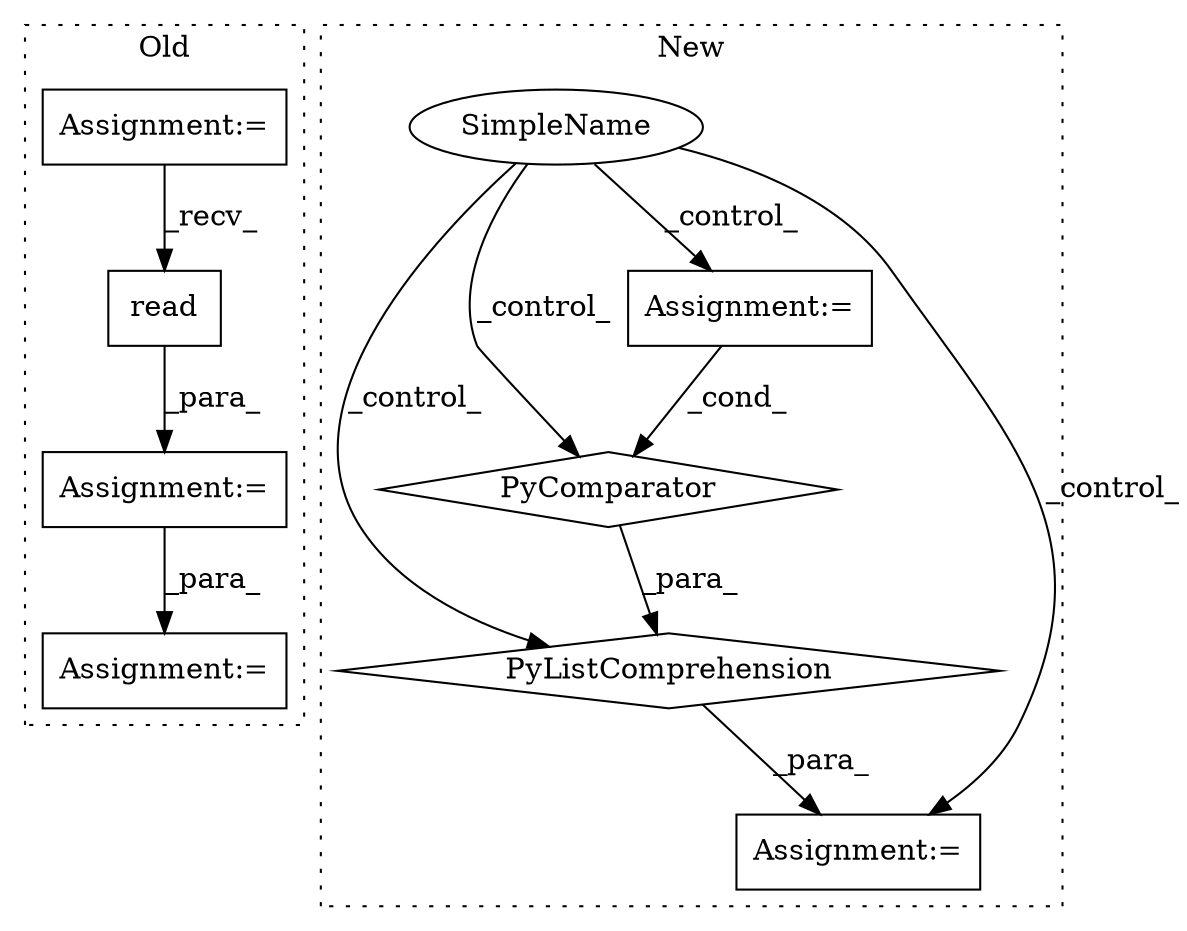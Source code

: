 digraph G {
subgraph cluster0 {
1 [label="read" a="32" s="11575" l="6" shape="box"];
6 [label="Assignment:=" a="7" s="11801" l="33" shape="box"];
7 [label="Assignment:=" a="7" s="11707" l="1" shape="box"];
8 [label="Assignment:=" a="7" s="10878" l="5" shape="box"];
label = "Old";
style="dotted";
}
subgraph cluster1 {
2 [label="PyListComprehension" a="109" s="10958" l="127" shape="diamond"];
3 [label="PyComparator" a="113" s="11033" l="44" shape="diamond"];
4 [label="Assignment:=" a="7" s="10888" l="1" shape="box"];
5 [label="Assignment:=" a="7" s="10944" l="14" shape="box"];
9 [label="SimpleName" a="42" s="10636" l="13" shape="ellipse"];
label = "New";
style="dotted";
}
1 -> 6 [label="_para_"];
2 -> 5 [label="_para_"];
3 -> 2 [label="_para_"];
4 -> 3 [label="_cond_"];
6 -> 7 [label="_para_"];
8 -> 1 [label="_recv_"];
9 -> 5 [label="_control_"];
9 -> 3 [label="_control_"];
9 -> 2 [label="_control_"];
9 -> 4 [label="_control_"];
}